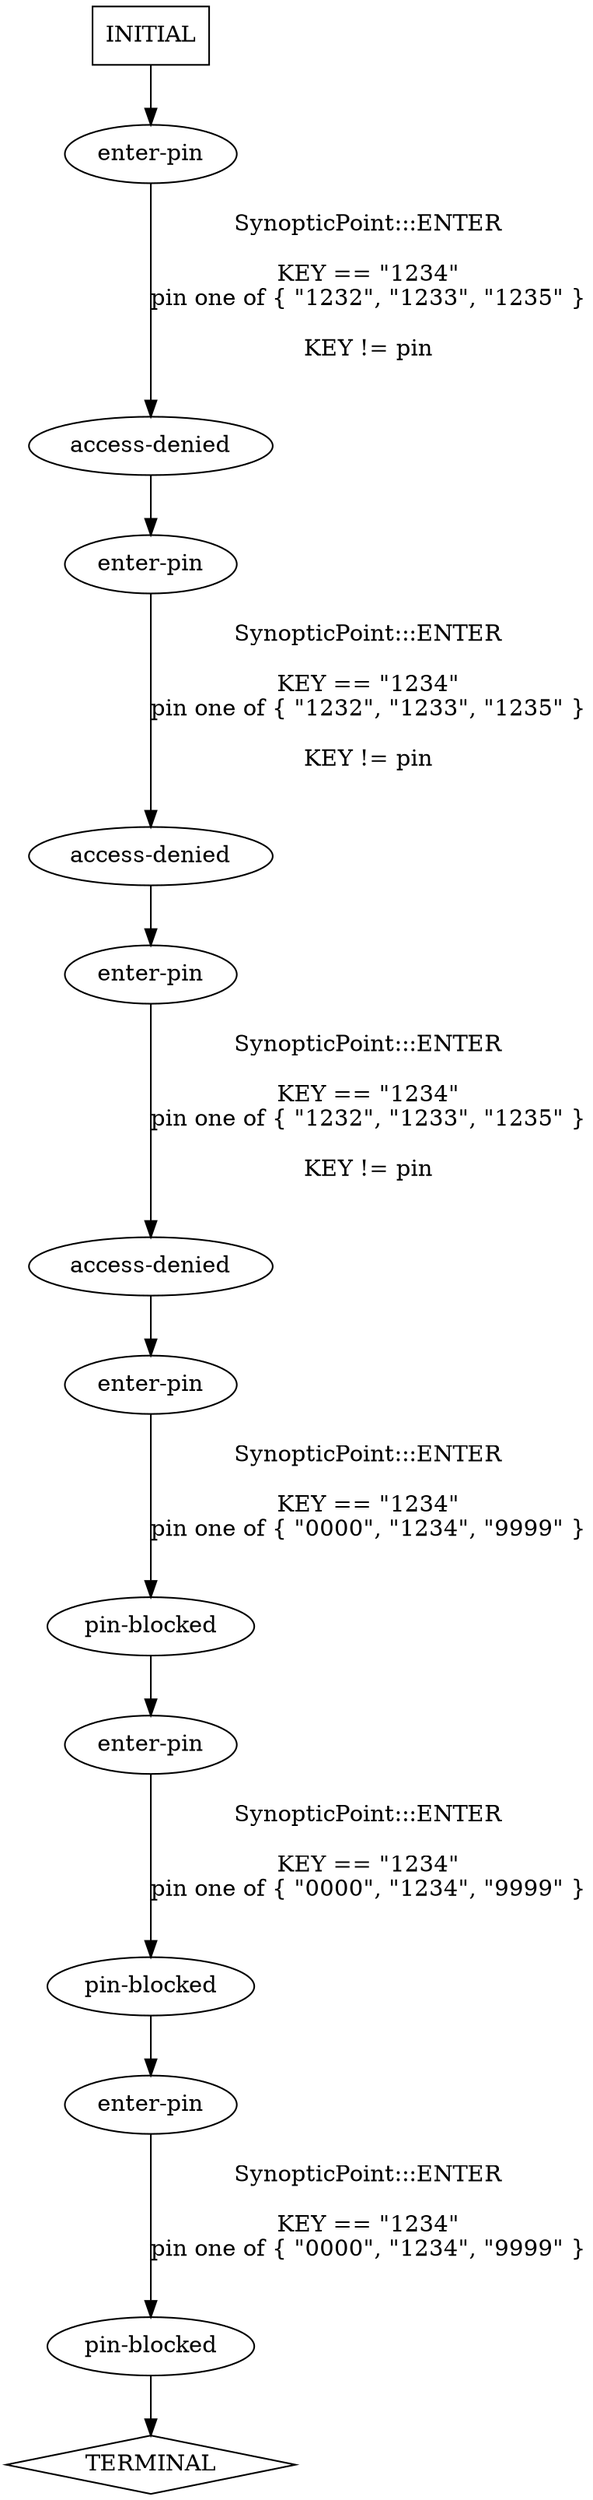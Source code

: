 digraph {
  0 [label="access-denied"];
  1 [label="access-denied"];
  2 [label="access-denied"];
  3 [label="enter-pin"];
  4 [label="enter-pin"];
  5 [label="enter-pin"];
  6 [label="enter-pin"];
  7 [label="enter-pin"];
  8 [label="enter-pin"];
  9 [label="pin-blocked"];
  10 [label="pin-blocked"];
  11 [label="pin-blocked"];
  12 [label="TERMINAL",shape=diamond];
  13 [label="INITIAL",shape=box];
0->4 [label="",];
1->5 [label="",];
2->6 [label="",];
3->0 [label="SynopticPoint:::ENTER\nKEY == \"1234\"\npin one of { \"1232\", \"1233\", \"1235\" }\nKEY != pin\n",];
4->1 [label="SynopticPoint:::ENTER\nKEY == \"1234\"\npin one of { \"1232\", \"1233\", \"1235\" }\nKEY != pin\n",];
5->2 [label="SynopticPoint:::ENTER\nKEY == \"1234\"\npin one of { \"1232\", \"1233\", \"1235\" }\nKEY != pin\n",];
6->9 [label="SynopticPoint:::ENTER\nKEY == \"1234\"\npin one of { \"0000\", \"1234\", \"9999\" }\n",];
7->10 [label="SynopticPoint:::ENTER\nKEY == \"1234\"\npin one of { \"0000\", \"1234\", \"9999\" }\n",];
8->11 [label="SynopticPoint:::ENTER\nKEY == \"1234\"\npin one of { \"0000\", \"1234\", \"9999\" }\n",];
9->7 [label="",];
10->8 [label="",];
11->12 [label="",];
13->3 [label="",];
} // digraph {
